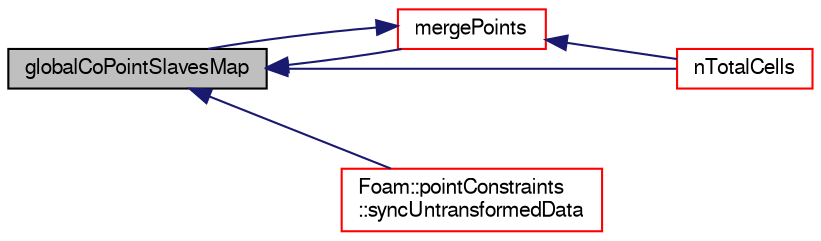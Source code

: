 digraph "globalCoPointSlavesMap"
{
  bgcolor="transparent";
  edge [fontname="FreeSans",fontsize="10",labelfontname="FreeSans",labelfontsize="10"];
  node [fontname="FreeSans",fontsize="10",shape=record];
  rankdir="LR";
  Node3245 [label="globalCoPointSlavesMap",height=0.2,width=0.4,color="black", fillcolor="grey75", style="filled", fontcolor="black"];
  Node3245 -> Node3246 [dir="back",color="midnightblue",fontsize="10",style="solid",fontname="FreeSans"];
  Node3246 [label="mergePoints",height=0.2,width=0.4,color="red",URL="$a27334.html#aa4df94c65c44d0e38bcd229cd913f042",tooltip="Helper for merging (collocated!) mesh point data. "];
  Node3246 -> Node3245 [dir="back",color="midnightblue",fontsize="10",style="solid",fontname="FreeSans"];
  Node3246 -> Node3248 [dir="back",color="midnightblue",fontsize="10",style="solid",fontname="FreeSans"];
  Node3248 [label="nTotalCells",height=0.2,width=0.4,color="red",URL="$a27334.html#af5f312e4d0bc5cbcc088e7c247d3a97a",tooltip="Return total number of cells in decomposed mesh. "];
  Node3245 -> Node3248 [dir="back",color="midnightblue",fontsize="10",style="solid",fontname="FreeSans"];
  Node3245 -> Node3271 [dir="back",color="midnightblue",fontsize="10",style="solid",fontname="FreeSans"];
  Node3271 [label="Foam::pointConstraints\l::syncUntransformedData",height=0.2,width=0.4,color="red",URL="$a23282.html#a60a2f4543c7dc5c768bd06768d7004c6",tooltip="Helper: sync data on collocated points only. "];
}
